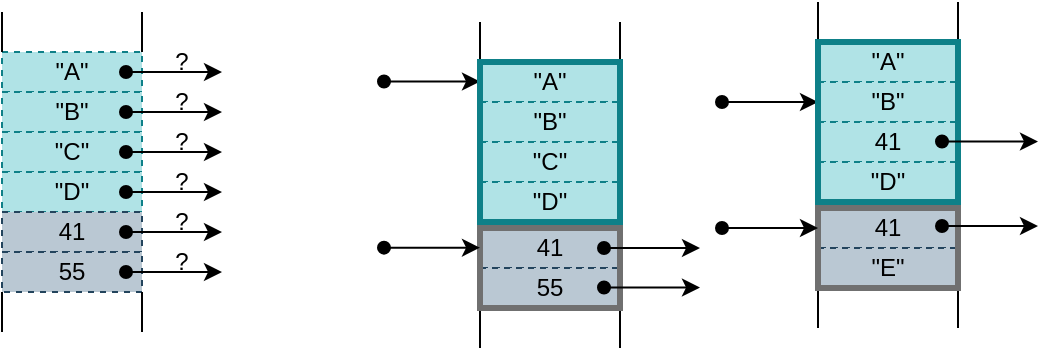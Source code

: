 <mxfile version="26.1.0">
  <diagram name="Seite-1" id="iLLhKTR9Bfdam6BxOBpo">
    <mxGraphModel dx="478" dy="622" grid="1" gridSize="10" guides="1" tooltips="1" connect="1" arrows="1" fold="1" page="1" pageScale="1" pageWidth="827" pageHeight="1169" math="0" shadow="0">
      <root>
        <mxCell id="0" />
        <mxCell id="1" parent="0" />
        <mxCell id="x6tlMwMQ9ALV0gv3jXaf-1" value="&quot;A&quot;" style="rounded=0;whiteSpace=wrap;html=1;fillColor=#b0e3e6;strokeColor=#0e8088;dashed=1;" parent="1" vertex="1">
          <mxGeometry x="120" y="290" width="70" height="20" as="geometry" />
        </mxCell>
        <mxCell id="x6tlMwMQ9ALV0gv3jXaf-2" value="&quot;B&quot;" style="rounded=0;whiteSpace=wrap;html=1;fillColor=#b0e3e6;strokeColor=#0e8088;dashed=1;" parent="1" vertex="1">
          <mxGeometry x="120" y="310" width="70" height="20" as="geometry" />
        </mxCell>
        <mxCell id="x6tlMwMQ9ALV0gv3jXaf-3" value="&quot;C&quot;" style="rounded=0;whiteSpace=wrap;html=1;fillColor=#b0e3e6;strokeColor=#0e8088;dashed=1;" parent="1" vertex="1">
          <mxGeometry x="120" y="330" width="70" height="20" as="geometry" />
        </mxCell>
        <mxCell id="x6tlMwMQ9ALV0gv3jXaf-4" value="&quot;D&quot;" style="rounded=0;whiteSpace=wrap;html=1;fillColor=#b0e3e6;strokeColor=#0e8088;dashed=1;" parent="1" vertex="1">
          <mxGeometry x="120" y="350" width="70" height="20" as="geometry" />
        </mxCell>
        <mxCell id="x6tlMwMQ9ALV0gv3jXaf-5" value="41" style="rounded=0;whiteSpace=wrap;html=1;fillColor=#bac8d3;strokeColor=#23445d;dashed=1;" parent="1" vertex="1">
          <mxGeometry x="120" y="370" width="70" height="20" as="geometry" />
        </mxCell>
        <mxCell id="x6tlMwMQ9ALV0gv3jXaf-6" value="55" style="rounded=0;whiteSpace=wrap;html=1;fillColor=#bac8d3;strokeColor=#23445d;dashed=1;" parent="1" vertex="1">
          <mxGeometry x="120" y="390" width="70" height="20" as="geometry" />
        </mxCell>
        <mxCell id="x6tlMwMQ9ALV0gv3jXaf-7" value="" style="endArrow=none;html=1;rounded=0;entryX=0;entryY=0;entryDx=0;entryDy=0;" parent="1" target="x6tlMwMQ9ALV0gv3jXaf-1" edge="1">
          <mxGeometry width="50" height="50" relative="1" as="geometry">
            <mxPoint x="120" y="270" as="sourcePoint" />
            <mxPoint x="380" y="390" as="targetPoint" />
          </mxGeometry>
        </mxCell>
        <mxCell id="x6tlMwMQ9ALV0gv3jXaf-8" value="" style="endArrow=none;html=1;rounded=0;entryX=0;entryY=0;entryDx=0;entryDy=0;" parent="1" edge="1">
          <mxGeometry width="50" height="50" relative="1" as="geometry">
            <mxPoint x="190" y="270" as="sourcePoint" />
            <mxPoint x="190" y="290" as="targetPoint" />
          </mxGeometry>
        </mxCell>
        <mxCell id="x6tlMwMQ9ALV0gv3jXaf-9" value="" style="endArrow=none;html=1;rounded=0;entryX=0;entryY=0;entryDx=0;entryDy=0;" parent="1" edge="1">
          <mxGeometry width="50" height="50" relative="1" as="geometry">
            <mxPoint x="120" y="410" as="sourcePoint" />
            <mxPoint x="120" y="430" as="targetPoint" />
          </mxGeometry>
        </mxCell>
        <mxCell id="x6tlMwMQ9ALV0gv3jXaf-10" value="" style="endArrow=none;html=1;rounded=0;entryX=0;entryY=0;entryDx=0;entryDy=0;" parent="1" edge="1">
          <mxGeometry width="50" height="50" relative="1" as="geometry">
            <mxPoint x="190" y="410" as="sourcePoint" />
            <mxPoint x="190" y="430" as="targetPoint" />
          </mxGeometry>
        </mxCell>
        <mxCell id="x6tlMwMQ9ALV0gv3jXaf-21" value="" style="endArrow=classic;html=1;rounded=0;exitX=1;exitY=0.5;exitDx=0;exitDy=0;startArrow=oval;startFill=1;" parent="1" edge="1">
          <mxGeometry width="50" height="50" relative="1" as="geometry">
            <mxPoint x="182" y="300" as="sourcePoint" />
            <mxPoint x="230" y="300" as="targetPoint" />
          </mxGeometry>
        </mxCell>
        <mxCell id="x6tlMwMQ9ALV0gv3jXaf-22" value="?" style="text;html=1;align=center;verticalAlign=middle;whiteSpace=wrap;rounded=0;" parent="1" vertex="1">
          <mxGeometry x="200" y="290" width="20" height="10" as="geometry" />
        </mxCell>
        <mxCell id="x6tlMwMQ9ALV0gv3jXaf-24" value="" style="endArrow=classic;html=1;rounded=0;exitX=1;exitY=0.5;exitDx=0;exitDy=0;startArrow=oval;startFill=1;" parent="1" edge="1">
          <mxGeometry width="50" height="50" relative="1" as="geometry">
            <mxPoint x="182" y="320" as="sourcePoint" />
            <mxPoint x="230" y="320" as="targetPoint" />
          </mxGeometry>
        </mxCell>
        <mxCell id="x6tlMwMQ9ALV0gv3jXaf-25" value="?" style="text;html=1;align=center;verticalAlign=middle;whiteSpace=wrap;rounded=0;" parent="1" vertex="1">
          <mxGeometry x="200" y="310" width="20" height="10" as="geometry" />
        </mxCell>
        <mxCell id="x6tlMwMQ9ALV0gv3jXaf-26" value="" style="endArrow=classic;html=1;rounded=0;exitX=1;exitY=0.5;exitDx=0;exitDy=0;startArrow=oval;startFill=1;" parent="1" edge="1">
          <mxGeometry width="50" height="50" relative="1" as="geometry">
            <mxPoint x="182" y="340" as="sourcePoint" />
            <mxPoint x="230" y="340" as="targetPoint" />
          </mxGeometry>
        </mxCell>
        <mxCell id="x6tlMwMQ9ALV0gv3jXaf-27" value="?" style="text;html=1;align=center;verticalAlign=middle;whiteSpace=wrap;rounded=0;" parent="1" vertex="1">
          <mxGeometry x="200" y="330" width="20" height="10" as="geometry" />
        </mxCell>
        <mxCell id="x6tlMwMQ9ALV0gv3jXaf-28" value="" style="endArrow=classic;html=1;rounded=0;exitX=1;exitY=0.5;exitDx=0;exitDy=0;startArrow=oval;startFill=1;" parent="1" edge="1">
          <mxGeometry width="50" height="50" relative="1" as="geometry">
            <mxPoint x="182" y="360" as="sourcePoint" />
            <mxPoint x="230" y="360" as="targetPoint" />
          </mxGeometry>
        </mxCell>
        <mxCell id="x6tlMwMQ9ALV0gv3jXaf-29" value="?" style="text;html=1;align=center;verticalAlign=middle;whiteSpace=wrap;rounded=0;" parent="1" vertex="1">
          <mxGeometry x="200" y="350" width="20" height="10" as="geometry" />
        </mxCell>
        <mxCell id="x6tlMwMQ9ALV0gv3jXaf-30" value="" style="endArrow=classic;html=1;rounded=0;exitX=1;exitY=0.5;exitDx=0;exitDy=0;startArrow=oval;startFill=1;" parent="1" edge="1">
          <mxGeometry width="50" height="50" relative="1" as="geometry">
            <mxPoint x="182" y="380" as="sourcePoint" />
            <mxPoint x="230" y="380" as="targetPoint" />
          </mxGeometry>
        </mxCell>
        <mxCell id="x6tlMwMQ9ALV0gv3jXaf-31" value="?" style="text;html=1;align=center;verticalAlign=middle;whiteSpace=wrap;rounded=0;" parent="1" vertex="1">
          <mxGeometry x="200" y="370" width="20" height="10" as="geometry" />
        </mxCell>
        <mxCell id="x6tlMwMQ9ALV0gv3jXaf-32" value="" style="endArrow=classic;html=1;rounded=0;exitX=1;exitY=0.5;exitDx=0;exitDy=0;startArrow=oval;startFill=1;" parent="1" edge="1">
          <mxGeometry width="50" height="50" relative="1" as="geometry">
            <mxPoint x="182" y="400" as="sourcePoint" />
            <mxPoint x="230" y="400" as="targetPoint" />
          </mxGeometry>
        </mxCell>
        <mxCell id="x6tlMwMQ9ALV0gv3jXaf-33" value="?" style="text;html=1;align=center;verticalAlign=middle;whiteSpace=wrap;rounded=0;" parent="1" vertex="1">
          <mxGeometry x="200" y="390" width="20" height="10" as="geometry" />
        </mxCell>
        <mxCell id="x6tlMwMQ9ALV0gv3jXaf-34" value="&quot;A&quot;" style="rounded=0;whiteSpace=wrap;html=1;fillColor=#b0e3e6;strokeColor=#0e8088;strokeWidth=1;dashed=1;" parent="1" vertex="1">
          <mxGeometry x="359" y="295" width="70" height="20" as="geometry" />
        </mxCell>
        <mxCell id="x6tlMwMQ9ALV0gv3jXaf-35" value="&quot;B&quot;" style="rounded=0;whiteSpace=wrap;html=1;fillColor=#b0e3e6;strokeColor=#0e8088;strokeWidth=1;dashed=1;" parent="1" vertex="1">
          <mxGeometry x="359" y="315" width="70" height="20" as="geometry" />
        </mxCell>
        <mxCell id="x6tlMwMQ9ALV0gv3jXaf-36" value="&quot;C&quot;" style="rounded=0;whiteSpace=wrap;html=1;fillColor=#b0e3e6;strokeColor=#0e8088;strokeWidth=1;dashed=1;" parent="1" vertex="1">
          <mxGeometry x="359" y="335" width="70" height="20" as="geometry" />
        </mxCell>
        <mxCell id="x6tlMwMQ9ALV0gv3jXaf-37" value="&quot;D&quot;" style="rounded=0;whiteSpace=wrap;html=1;fillColor=#b0e3e6;strokeColor=#0e8088;strokeWidth=1;dashed=1;" parent="1" vertex="1">
          <mxGeometry x="359" y="355" width="70" height="20" as="geometry" />
        </mxCell>
        <mxCell id="x6tlMwMQ9ALV0gv3jXaf-38" value="41" style="rounded=0;whiteSpace=wrap;html=1;fillColor=#bac8d3;strokeColor=#23445d;strokeWidth=1;dashed=1;" parent="1" vertex="1">
          <mxGeometry x="359" y="378" width="70" height="20" as="geometry" />
        </mxCell>
        <mxCell id="x6tlMwMQ9ALV0gv3jXaf-39" value="55" style="rounded=0;whiteSpace=wrap;html=1;fillColor=#bac8d3;strokeColor=#23445d;strokeWidth=1;dashed=1;" parent="1" vertex="1">
          <mxGeometry x="359" y="398" width="70" height="20" as="geometry" />
        </mxCell>
        <mxCell id="x6tlMwMQ9ALV0gv3jXaf-40" value="" style="endArrow=none;html=1;rounded=0;entryX=0;entryY=0;entryDx=0;entryDy=0;" parent="1" target="x6tlMwMQ9ALV0gv3jXaf-34" edge="1">
          <mxGeometry width="50" height="50" relative="1" as="geometry">
            <mxPoint x="359" y="275" as="sourcePoint" />
            <mxPoint x="619" y="395" as="targetPoint" />
          </mxGeometry>
        </mxCell>
        <mxCell id="x6tlMwMQ9ALV0gv3jXaf-41" value="" style="endArrow=none;html=1;rounded=0;entryX=0;entryY=0;entryDx=0;entryDy=0;" parent="1" edge="1">
          <mxGeometry width="50" height="50" relative="1" as="geometry">
            <mxPoint x="429" y="275" as="sourcePoint" />
            <mxPoint x="429" y="295" as="targetPoint" />
          </mxGeometry>
        </mxCell>
        <mxCell id="x6tlMwMQ9ALV0gv3jXaf-42" value="" style="endArrow=none;html=1;rounded=0;entryX=0;entryY=0;entryDx=0;entryDy=0;" parent="1" edge="1">
          <mxGeometry width="50" height="50" relative="1" as="geometry">
            <mxPoint x="359" y="418" as="sourcePoint" />
            <mxPoint x="359" y="438" as="targetPoint" />
          </mxGeometry>
        </mxCell>
        <mxCell id="x6tlMwMQ9ALV0gv3jXaf-43" value="" style="endArrow=none;html=1;rounded=0;entryX=0;entryY=0;entryDx=0;entryDy=0;" parent="1" edge="1">
          <mxGeometry width="50" height="50" relative="1" as="geometry">
            <mxPoint x="429" y="418" as="sourcePoint" />
            <mxPoint x="429" y="438" as="targetPoint" />
          </mxGeometry>
        </mxCell>
        <mxCell id="x6tlMwMQ9ALV0gv3jXaf-56" value="" style="endArrow=classic;html=1;rounded=0;exitX=1;exitY=0.5;exitDx=0;exitDy=0;startArrow=oval;startFill=1;" parent="1" edge="1">
          <mxGeometry width="50" height="50" relative="1" as="geometry">
            <mxPoint x="311" y="304.76" as="sourcePoint" />
            <mxPoint x="359" y="304.76" as="targetPoint" />
          </mxGeometry>
        </mxCell>
        <mxCell id="x6tlMwMQ9ALV0gv3jXaf-58" value="&quot;A&quot;" style="rounded=0;whiteSpace=wrap;html=1;fillColor=#b0e3e6;strokeColor=#0e8088;strokeWidth=1;dashed=1;" parent="1" vertex="1">
          <mxGeometry x="528" y="285" width="70" height="20" as="geometry" />
        </mxCell>
        <mxCell id="x6tlMwMQ9ALV0gv3jXaf-59" value="&quot;B&quot;" style="rounded=0;whiteSpace=wrap;html=1;fillColor=#b0e3e6;strokeColor=#0e8088;strokeWidth=1;dashed=1;" parent="1" vertex="1">
          <mxGeometry x="528" y="305" width="70" height="20" as="geometry" />
        </mxCell>
        <mxCell id="x6tlMwMQ9ALV0gv3jXaf-60" value="41" style="rounded=0;whiteSpace=wrap;html=1;fillColor=#b0e3e6;strokeColor=#0e8088;strokeWidth=1;dashed=1;" parent="1" vertex="1">
          <mxGeometry x="528" y="325" width="70" height="20" as="geometry" />
        </mxCell>
        <mxCell id="x6tlMwMQ9ALV0gv3jXaf-61" value="&quot;D&quot;" style="rounded=0;whiteSpace=wrap;html=1;fillColor=#b0e3e6;strokeColor=#0e8088;strokeWidth=1;dashed=1;" parent="1" vertex="1">
          <mxGeometry x="528" y="345" width="70" height="20" as="geometry" />
        </mxCell>
        <mxCell id="x6tlMwMQ9ALV0gv3jXaf-62" value="41" style="rounded=0;whiteSpace=wrap;html=1;fillColor=#bac8d3;strokeColor=#23445d;strokeWidth=1;dashed=1;" parent="1" vertex="1">
          <mxGeometry x="528" y="368" width="70" height="20" as="geometry" />
        </mxCell>
        <mxCell id="x6tlMwMQ9ALV0gv3jXaf-63" value="&quot;E&quot;" style="rounded=0;whiteSpace=wrap;html=1;fillColor=#bac8d3;strokeColor=#23445d;strokeWidth=1;dashed=1;" parent="1" vertex="1">
          <mxGeometry x="528" y="388" width="70" height="20" as="geometry" />
        </mxCell>
        <mxCell id="x6tlMwMQ9ALV0gv3jXaf-64" value="" style="endArrow=none;html=1;rounded=0;entryX=0;entryY=0;entryDx=0;entryDy=0;" parent="1" target="x6tlMwMQ9ALV0gv3jXaf-58" edge="1">
          <mxGeometry width="50" height="50" relative="1" as="geometry">
            <mxPoint x="528" y="265" as="sourcePoint" />
            <mxPoint x="788" y="385" as="targetPoint" />
          </mxGeometry>
        </mxCell>
        <mxCell id="x6tlMwMQ9ALV0gv3jXaf-65" value="" style="endArrow=none;html=1;rounded=0;entryX=0;entryY=0;entryDx=0;entryDy=0;" parent="1" edge="1">
          <mxGeometry width="50" height="50" relative="1" as="geometry">
            <mxPoint x="598" y="265" as="sourcePoint" />
            <mxPoint x="598" y="285" as="targetPoint" />
          </mxGeometry>
        </mxCell>
        <mxCell id="x6tlMwMQ9ALV0gv3jXaf-66" value="" style="endArrow=none;html=1;rounded=0;entryX=0;entryY=0;entryDx=0;entryDy=0;" parent="1" edge="1">
          <mxGeometry width="50" height="50" relative="1" as="geometry">
            <mxPoint x="528" y="408" as="sourcePoint" />
            <mxPoint x="528" y="428" as="targetPoint" />
          </mxGeometry>
        </mxCell>
        <mxCell id="x6tlMwMQ9ALV0gv3jXaf-67" value="" style="endArrow=none;html=1;rounded=0;entryX=0;entryY=0;entryDx=0;entryDy=0;" parent="1" edge="1">
          <mxGeometry width="50" height="50" relative="1" as="geometry">
            <mxPoint x="598" y="408" as="sourcePoint" />
            <mxPoint x="598" y="428" as="targetPoint" />
          </mxGeometry>
        </mxCell>
        <mxCell id="x6tlMwMQ9ALV0gv3jXaf-69" value="" style="endArrow=classic;html=1;rounded=0;exitX=1;exitY=0.5;exitDx=0;exitDy=0;startArrow=oval;startFill=1;" parent="1" edge="1">
          <mxGeometry width="50" height="50" relative="1" as="geometry">
            <mxPoint x="480" y="315" as="sourcePoint" />
            <mxPoint x="528" y="315" as="targetPoint" />
          </mxGeometry>
        </mxCell>
        <mxCell id="CtCSuhwLrmWje5P9-xSp-1" value="" style="rounded=0;whiteSpace=wrap;html=1;fillColor=none;strokeColor=#0e8088;strokeWidth=3;" parent="1" vertex="1">
          <mxGeometry x="359" y="295" width="70" height="80" as="geometry" />
        </mxCell>
        <mxCell id="CtCSuhwLrmWje5P9-xSp-2" value="" style="rounded=0;whiteSpace=wrap;html=1;fillColor=none;strokeColor=#0e8088;strokeWidth=3;" parent="1" vertex="1">
          <mxGeometry x="528" y="285" width="70" height="80" as="geometry" />
        </mxCell>
        <mxCell id="CtCSuhwLrmWje5P9-xSp-5" value="" style="rounded=0;whiteSpace=wrap;html=1;fillColor=none;strokeColor=#707070;strokeWidth=3;" parent="1" vertex="1">
          <mxGeometry x="359" y="378" width="70" height="40" as="geometry" />
        </mxCell>
        <mxCell id="CtCSuhwLrmWje5P9-xSp-6" value="" style="rounded=0;whiteSpace=wrap;html=1;fillColor=none;strokeColor=#707070;strokeWidth=3;" parent="1" vertex="1">
          <mxGeometry x="528" y="368" width="70" height="40" as="geometry" />
        </mxCell>
        <mxCell id="x6tlMwMQ9ALV0gv3jXaf-52" value="" style="endArrow=classic;html=1;rounded=0;exitX=1;exitY=0.5;exitDx=0;exitDy=0;startArrow=oval;startFill=1;" parent="1" edge="1">
          <mxGeometry width="50" height="50" relative="1" as="geometry">
            <mxPoint x="421" y="388" as="sourcePoint" />
            <mxPoint x="469" y="388" as="targetPoint" />
          </mxGeometry>
        </mxCell>
        <mxCell id="x6tlMwMQ9ALV0gv3jXaf-57" value="" style="endArrow=classic;html=1;rounded=0;exitX=1;exitY=0.5;exitDx=0;exitDy=0;startArrow=oval;startFill=1;" parent="1" edge="1">
          <mxGeometry width="50" height="50" relative="1" as="geometry">
            <mxPoint x="421" y="407.76" as="sourcePoint" />
            <mxPoint x="469" y="407.76" as="targetPoint" />
          </mxGeometry>
        </mxCell>
        <mxCell id="x6tlMwMQ9ALV0gv3jXaf-68" value="" style="endArrow=classic;html=1;rounded=0;exitX=1;exitY=0.5;exitDx=0;exitDy=0;startArrow=oval;startFill=1;" parent="1" edge="1">
          <mxGeometry width="50" height="50" relative="1" as="geometry">
            <mxPoint x="590" y="377" as="sourcePoint" />
            <mxPoint x="638" y="377" as="targetPoint" />
          </mxGeometry>
        </mxCell>
        <mxCell id="x6tlMwMQ9ALV0gv3jXaf-70" value="" style="endArrow=classic;html=1;rounded=0;exitX=1;exitY=0.5;exitDx=0;exitDy=0;startArrow=oval;startFill=1;" parent="1" edge="1">
          <mxGeometry width="50" height="50" relative="1" as="geometry">
            <mxPoint x="590" y="334.76" as="sourcePoint" />
            <mxPoint x="638" y="334.76" as="targetPoint" />
          </mxGeometry>
        </mxCell>
        <mxCell id="fmDQAOnmudsV3GMZxSic-1" value="" style="endArrow=classic;html=1;rounded=0;exitX=1;exitY=0.5;exitDx=0;exitDy=0;startArrow=oval;startFill=1;" edge="1" parent="1">
          <mxGeometry width="50" height="50" relative="1" as="geometry">
            <mxPoint x="311" y="387.83" as="sourcePoint" />
            <mxPoint x="359" y="387.83" as="targetPoint" />
          </mxGeometry>
        </mxCell>
        <mxCell id="fmDQAOnmudsV3GMZxSic-2" value="" style="endArrow=classic;html=1;rounded=0;exitX=1;exitY=0.5;exitDx=0;exitDy=0;startArrow=oval;startFill=1;" edge="1" parent="1">
          <mxGeometry width="50" height="50" relative="1" as="geometry">
            <mxPoint x="480" y="378" as="sourcePoint" />
            <mxPoint x="528" y="378" as="targetPoint" />
          </mxGeometry>
        </mxCell>
      </root>
    </mxGraphModel>
  </diagram>
</mxfile>
